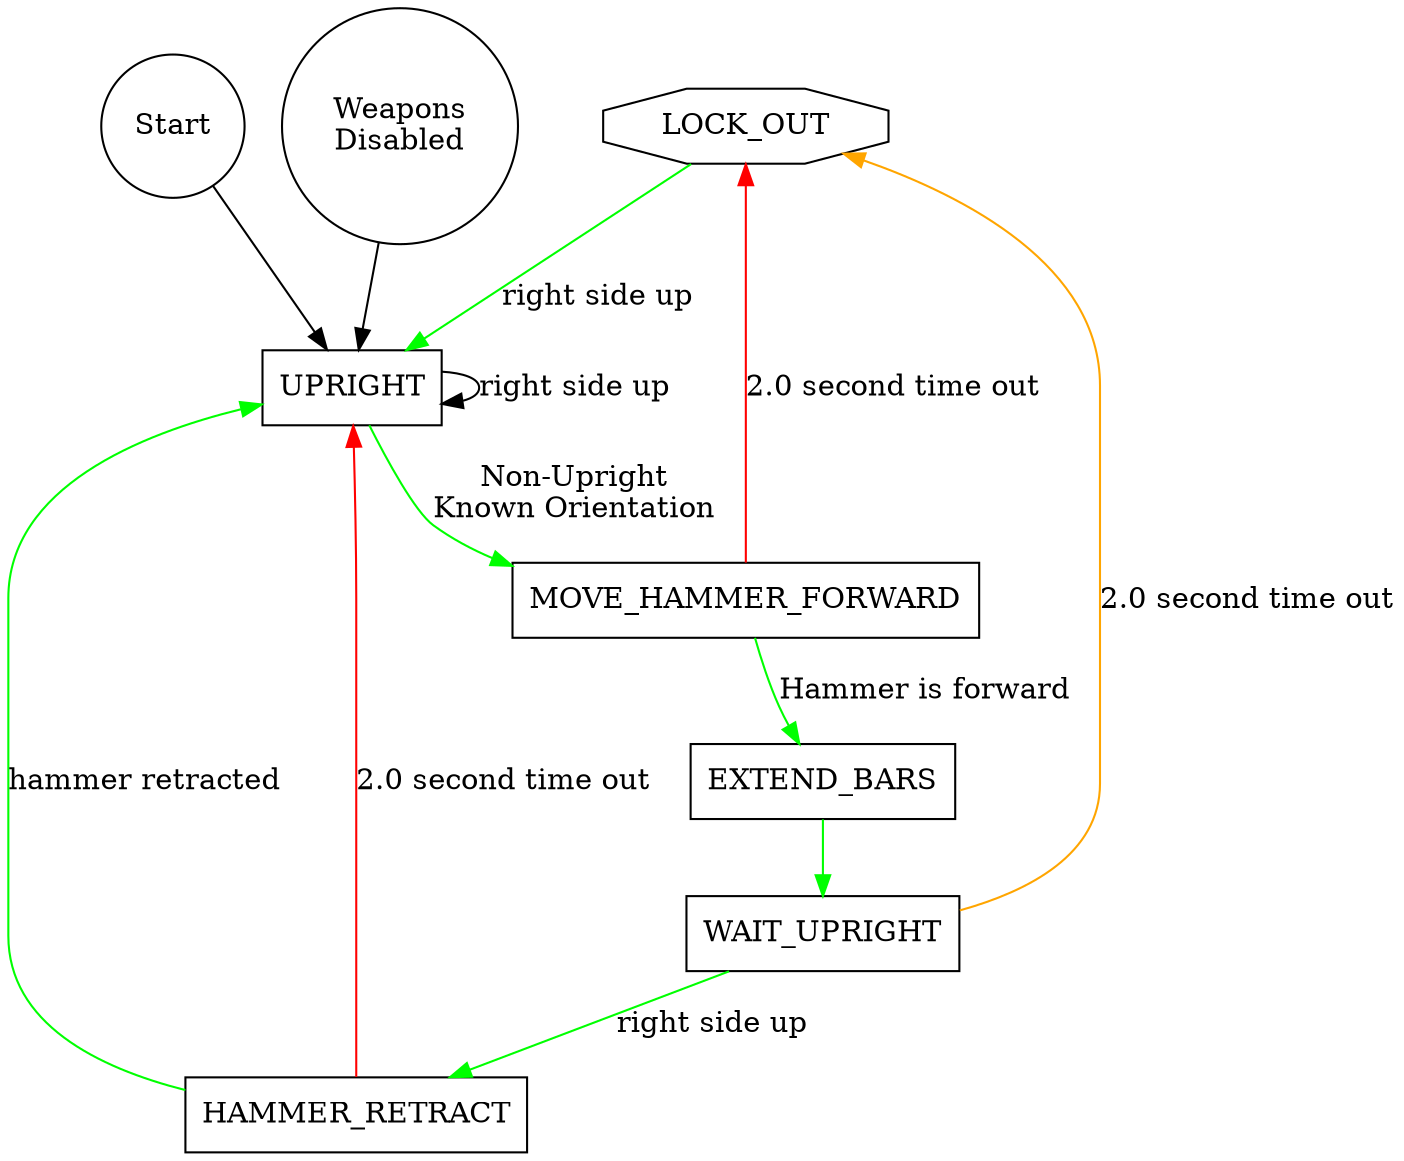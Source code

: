 digraph SelfRight {
// UPRIGHT MOVE_HAMMER_FORWARD WAIT_STABLE SELF_RIGHT_LEFT
// SELF_RIGHT_RIGHT WAIT_UPRIGHT HAMMER_RETRACT
node [shape="box"];
LOCK_OUT [shape="octagon"];

Start [shape="circle"];
Start -> UPRIGHT;

Disable [shape="circle" label="Weapons\nDisabled"]
Disable -> UPRIGHT

UPRIGHT -> MOVE_HAMMER_FORWARD [label="Non-Upright\nKnown Orientation"
                                color="green"];
UPRIGHT -> UPRIGHT [label="right side up"];

MOVE_HAMMER_FORWARD -> EXTEND_BARS [label="Hammer is forward"
                                   color="green"];
MOVE_HAMMER_FORWARD -> LOCK_OUT [label="2.0 second time out",
                                 color="red"];

EXTEND_BARS -> WAIT_UPRIGHT [color="green"];

WAIT_UPRIGHT -> HAMMER_RETRACT [label="right side up"
                                color="green"];
WAIT_UPRIGHT -> LOCK_OUT [label="2.0 second time out"
                          color="orange"];

HAMMER_RETRACT -> UPRIGHT [label="hammer retracted"
                           color="green"];
HAMMER_RETRACT -> UPRIGHT [label="2.0 second time out"
                           color="red"];

LOCK_OUT -> UPRIGHT [label="right side up"
                     color="green"];
}
